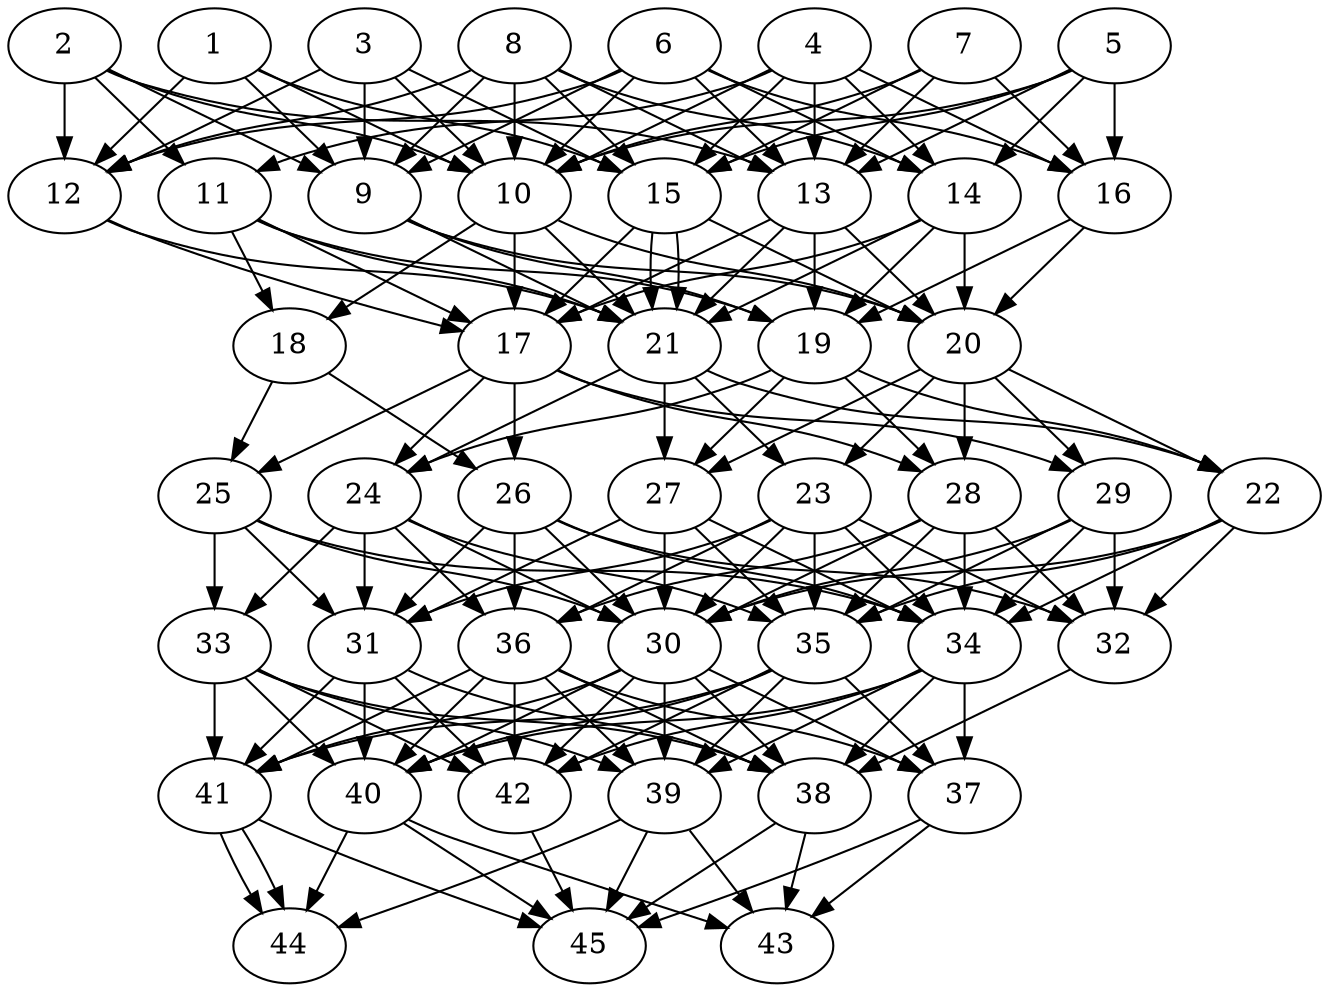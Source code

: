 // DAG automatically generated by daggen at Tue Aug  6 16:31:44 2019
// ./daggen --dot -n 45 --ccr 0.5 --fat 0.5 --regular 0.5 --density 0.9 --mindata 5242880 --maxdata 52428800 
digraph G {
  1 [size="57171968", alpha="0.02", expect_size="28585984"] 
  1 -> 9 [size ="28585984"]
  1 -> 10 [size ="28585984"]
  1 -> 12 [size ="28585984"]
  1 -> 15 [size ="28585984"]
  2 [size="73951232", alpha="0.11", expect_size="36975616"] 
  2 -> 9 [size ="36975616"]
  2 -> 10 [size ="36975616"]
  2 -> 11 [size ="36975616"]
  2 -> 12 [size ="36975616"]
  2 -> 13 [size ="36975616"]
  3 [size="49260544", alpha="0.14", expect_size="24630272"] 
  3 -> 9 [size ="24630272"]
  3 -> 10 [size ="24630272"]
  3 -> 12 [size ="24630272"]
  3 -> 15 [size ="24630272"]
  4 [size="60153856", alpha="0.13", expect_size="30076928"] 
  4 -> 10 [size ="30076928"]
  4 -> 11 [size ="30076928"]
  4 -> 13 [size ="30076928"]
  4 -> 14 [size ="30076928"]
  4 -> 15 [size ="30076928"]
  4 -> 16 [size ="30076928"]
  5 [size="78581760", alpha="0.10", expect_size="39290880"] 
  5 -> 10 [size ="39290880"]
  5 -> 13 [size ="39290880"]
  5 -> 14 [size ="39290880"]
  5 -> 15 [size ="39290880"]
  5 -> 16 [size ="39290880"]
  6 [size="90220544", alpha="0.09", expect_size="45110272"] 
  6 -> 9 [size ="45110272"]
  6 -> 10 [size ="45110272"]
  6 -> 12 [size ="45110272"]
  6 -> 13 [size ="45110272"]
  6 -> 14 [size ="45110272"]
  6 -> 16 [size ="45110272"]
  7 [size="60160000", alpha="0.11", expect_size="30080000"] 
  7 -> 10 [size ="30080000"]
  7 -> 13 [size ="30080000"]
  7 -> 15 [size ="30080000"]
  7 -> 16 [size ="30080000"]
  8 [size="48205824", alpha="0.16", expect_size="24102912"] 
  8 -> 9 [size ="24102912"]
  8 -> 10 [size ="24102912"]
  8 -> 12 [size ="24102912"]
  8 -> 13 [size ="24102912"]
  8 -> 14 [size ="24102912"]
  8 -> 15 [size ="24102912"]
  9 [size="39858176", alpha="0.04", expect_size="19929088"] 
  9 -> 19 [size ="19929088"]
  9 -> 20 [size ="19929088"]
  9 -> 21 [size ="19929088"]
  10 [size="36904960", alpha="0.15", expect_size="18452480"] 
  10 -> 17 [size ="18452480"]
  10 -> 18 [size ="18452480"]
  10 -> 20 [size ="18452480"]
  10 -> 21 [size ="18452480"]
  11 [size="66686976", alpha="0.18", expect_size="33343488"] 
  11 -> 17 [size ="33343488"]
  11 -> 18 [size ="33343488"]
  11 -> 19 [size ="33343488"]
  11 -> 21 [size ="33343488"]
  12 [size="76654592", alpha="0.18", expect_size="38327296"] 
  12 -> 17 [size ="38327296"]
  12 -> 21 [size ="38327296"]
  13 [size="36358144", alpha="0.03", expect_size="18179072"] 
  13 -> 17 [size ="18179072"]
  13 -> 19 [size ="18179072"]
  13 -> 20 [size ="18179072"]
  13 -> 21 [size ="18179072"]
  14 [size="101277696", alpha="0.16", expect_size="50638848"] 
  14 -> 17 [size ="50638848"]
  14 -> 19 [size ="50638848"]
  14 -> 20 [size ="50638848"]
  14 -> 21 [size ="50638848"]
  15 [size="66177024", alpha="0.09", expect_size="33088512"] 
  15 -> 17 [size ="33088512"]
  15 -> 20 [size ="33088512"]
  15 -> 21 [size ="33088512"]
  15 -> 21 [size ="33088512"]
  16 [size="19630080", alpha="0.12", expect_size="9815040"] 
  16 -> 19 [size ="9815040"]
  16 -> 20 [size ="9815040"]
  17 [size="63684608", alpha="0.12", expect_size="31842304"] 
  17 -> 24 [size ="31842304"]
  17 -> 25 [size ="31842304"]
  17 -> 26 [size ="31842304"]
  17 -> 28 [size ="31842304"]
  17 -> 29 [size ="31842304"]
  18 [size="21422080", alpha="0.19", expect_size="10711040"] 
  18 -> 25 [size ="10711040"]
  18 -> 26 [size ="10711040"]
  19 [size="96831488", alpha="0.04", expect_size="48415744"] 
  19 -> 22 [size ="48415744"]
  19 -> 24 [size ="48415744"]
  19 -> 27 [size ="48415744"]
  19 -> 28 [size ="48415744"]
  20 [size="22689792", alpha="0.05", expect_size="11344896"] 
  20 -> 22 [size ="11344896"]
  20 -> 23 [size ="11344896"]
  20 -> 27 [size ="11344896"]
  20 -> 28 [size ="11344896"]
  20 -> 29 [size ="11344896"]
  21 [size="92329984", alpha="0.16", expect_size="46164992"] 
  21 -> 22 [size ="46164992"]
  21 -> 23 [size ="46164992"]
  21 -> 24 [size ="46164992"]
  21 -> 27 [size ="46164992"]
  22 [size="82563072", alpha="0.01", expect_size="41281536"] 
  22 -> 30 [size ="41281536"]
  22 -> 32 [size ="41281536"]
  22 -> 34 [size ="41281536"]
  22 -> 35 [size ="41281536"]
  23 [size="72161280", alpha="0.14", expect_size="36080640"] 
  23 -> 30 [size ="36080640"]
  23 -> 31 [size ="36080640"]
  23 -> 32 [size ="36080640"]
  23 -> 34 [size ="36080640"]
  23 -> 35 [size ="36080640"]
  23 -> 36 [size ="36080640"]
  24 [size="87035904", alpha="0.17", expect_size="43517952"] 
  24 -> 30 [size ="43517952"]
  24 -> 31 [size ="43517952"]
  24 -> 33 [size ="43517952"]
  24 -> 35 [size ="43517952"]
  24 -> 36 [size ="43517952"]
  25 [size="66734080", alpha="0.15", expect_size="33367040"] 
  25 -> 30 [size ="33367040"]
  25 -> 31 [size ="33367040"]
  25 -> 33 [size ="33367040"]
  25 -> 34 [size ="33367040"]
  26 [size="13154304", alpha="0.10", expect_size="6577152"] 
  26 -> 30 [size ="6577152"]
  26 -> 31 [size ="6577152"]
  26 -> 32 [size ="6577152"]
  26 -> 34 [size ="6577152"]
  26 -> 36 [size ="6577152"]
  27 [size="70055936", alpha="0.15", expect_size="35027968"] 
  27 -> 30 [size ="35027968"]
  27 -> 31 [size ="35027968"]
  27 -> 34 [size ="35027968"]
  27 -> 35 [size ="35027968"]
  28 [size="30502912", alpha="0.08", expect_size="15251456"] 
  28 -> 30 [size ="15251456"]
  28 -> 32 [size ="15251456"]
  28 -> 34 [size ="15251456"]
  28 -> 35 [size ="15251456"]
  28 -> 36 [size ="15251456"]
  29 [size="25753600", alpha="0.08", expect_size="12876800"] 
  29 -> 30 [size ="12876800"]
  29 -> 32 [size ="12876800"]
  29 -> 34 [size ="12876800"]
  29 -> 35 [size ="12876800"]
  30 [size="43524096", alpha="0.13", expect_size="21762048"] 
  30 -> 37 [size ="21762048"]
  30 -> 38 [size ="21762048"]
  30 -> 39 [size ="21762048"]
  30 -> 40 [size ="21762048"]
  30 -> 41 [size ="21762048"]
  30 -> 42 [size ="21762048"]
  31 [size="67457024", alpha="0.10", expect_size="33728512"] 
  31 -> 38 [size ="33728512"]
  31 -> 40 [size ="33728512"]
  31 -> 41 [size ="33728512"]
  31 -> 42 [size ="33728512"]
  32 [size="49866752", alpha="0.01", expect_size="24933376"] 
  32 -> 38 [size ="24933376"]
  33 [size="54218752", alpha="0.17", expect_size="27109376"] 
  33 -> 38 [size ="27109376"]
  33 -> 39 [size ="27109376"]
  33 -> 40 [size ="27109376"]
  33 -> 41 [size ="27109376"]
  33 -> 42 [size ="27109376"]
  34 [size="24915968", alpha="0.13", expect_size="12457984"] 
  34 -> 37 [size ="12457984"]
  34 -> 38 [size ="12457984"]
  34 -> 39 [size ="12457984"]
  34 -> 40 [size ="12457984"]
  34 -> 42 [size ="12457984"]
  35 [size="11630592", alpha="0.01", expect_size="5815296"] 
  35 -> 37 [size ="5815296"]
  35 -> 39 [size ="5815296"]
  35 -> 40 [size ="5815296"]
  35 -> 41 [size ="5815296"]
  35 -> 42 [size ="5815296"]
  36 [size="82454528", alpha="0.10", expect_size="41227264"] 
  36 -> 37 [size ="41227264"]
  36 -> 38 [size ="41227264"]
  36 -> 39 [size ="41227264"]
  36 -> 40 [size ="41227264"]
  36 -> 41 [size ="41227264"]
  36 -> 42 [size ="41227264"]
  37 [size="34013184", alpha="0.11", expect_size="17006592"] 
  37 -> 43 [size ="17006592"]
  37 -> 45 [size ="17006592"]
  38 [size="104720384", alpha="0.14", expect_size="52360192"] 
  38 -> 43 [size ="52360192"]
  38 -> 45 [size ="52360192"]
  39 [size="49184768", alpha="0.15", expect_size="24592384"] 
  39 -> 43 [size ="24592384"]
  39 -> 44 [size ="24592384"]
  39 -> 45 [size ="24592384"]
  40 [size="85522432", alpha="0.19", expect_size="42761216"] 
  40 -> 43 [size ="42761216"]
  40 -> 44 [size ="42761216"]
  40 -> 45 [size ="42761216"]
  41 [size="51408896", alpha="0.00", expect_size="25704448"] 
  41 -> 44 [size ="25704448"]
  41 -> 44 [size ="25704448"]
  41 -> 45 [size ="25704448"]
  42 [size="97421312", alpha="0.17", expect_size="48710656"] 
  42 -> 45 [size ="48710656"]
  43 [size="100980736", alpha="0.07", expect_size="50490368"] 
  44 [size="87963648", alpha="0.12", expect_size="43981824"] 
  45 [size="54792192", alpha="0.10", expect_size="27396096"] 
}

